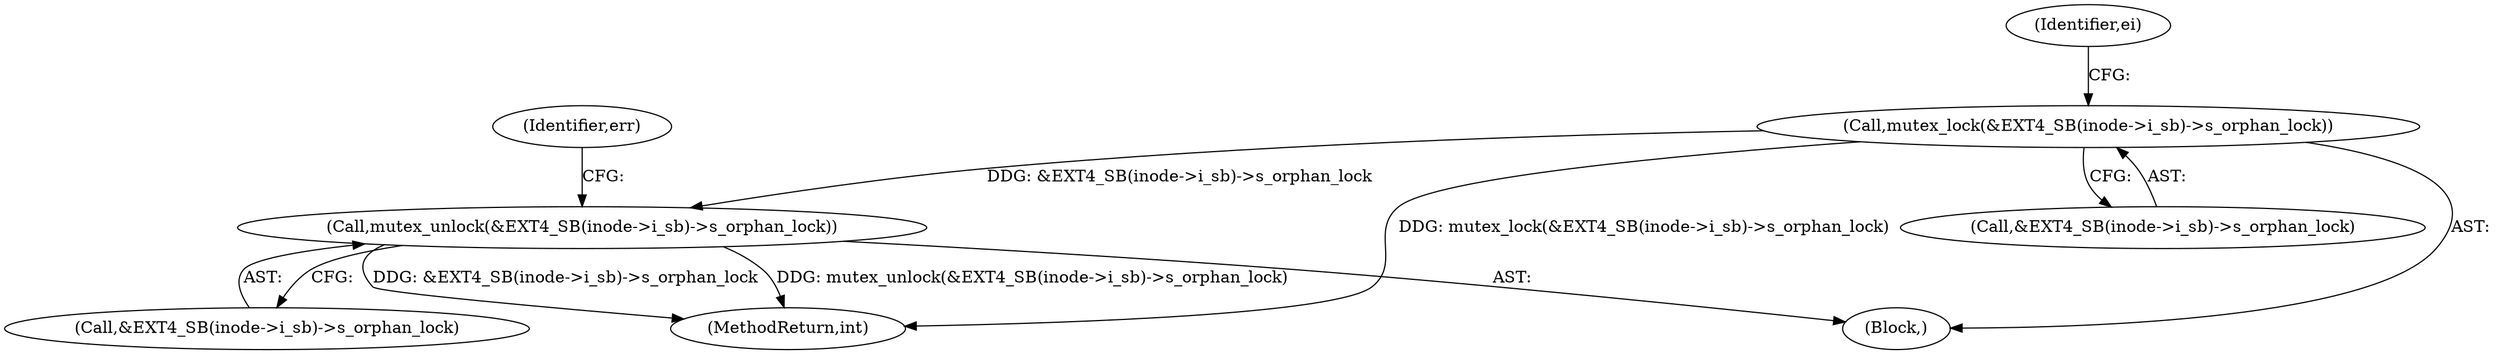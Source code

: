 digraph "0_linux_c9b92530a723ac5ef8e352885a1862b18f31b2f5_0@API" {
"1000128" [label="(Call,mutex_lock(&EXT4_SB(inode->i_sb)->s_orphan_lock))"];
"1000280" [label="(Call,mutex_unlock(&EXT4_SB(inode->i_sb)->s_orphan_lock))"];
"1000296" [label="(MethodReturn,int)"];
"1000128" [label="(Call,mutex_lock(&EXT4_SB(inode->i_sb)->s_orphan_lock))"];
"1000104" [label="(Block,)"];
"1000281" [label="(Call,&EXT4_SB(inode->i_sb)->s_orphan_lock)"];
"1000280" [label="(Call,mutex_unlock(&EXT4_SB(inode->i_sb)->s_orphan_lock))"];
"1000289" [label="(Identifier,err)"];
"1000129" [label="(Call,&EXT4_SB(inode->i_sb)->s_orphan_lock)"];
"1000140" [label="(Identifier,ei)"];
"1000128" -> "1000104"  [label="AST: "];
"1000128" -> "1000129"  [label="CFG: "];
"1000129" -> "1000128"  [label="AST: "];
"1000140" -> "1000128"  [label="CFG: "];
"1000128" -> "1000296"  [label="DDG: mutex_lock(&EXT4_SB(inode->i_sb)->s_orphan_lock)"];
"1000128" -> "1000280"  [label="DDG: &EXT4_SB(inode->i_sb)->s_orphan_lock"];
"1000280" -> "1000104"  [label="AST: "];
"1000280" -> "1000281"  [label="CFG: "];
"1000281" -> "1000280"  [label="AST: "];
"1000289" -> "1000280"  [label="CFG: "];
"1000280" -> "1000296"  [label="DDG: mutex_unlock(&EXT4_SB(inode->i_sb)->s_orphan_lock)"];
"1000280" -> "1000296"  [label="DDG: &EXT4_SB(inode->i_sb)->s_orphan_lock"];
}

